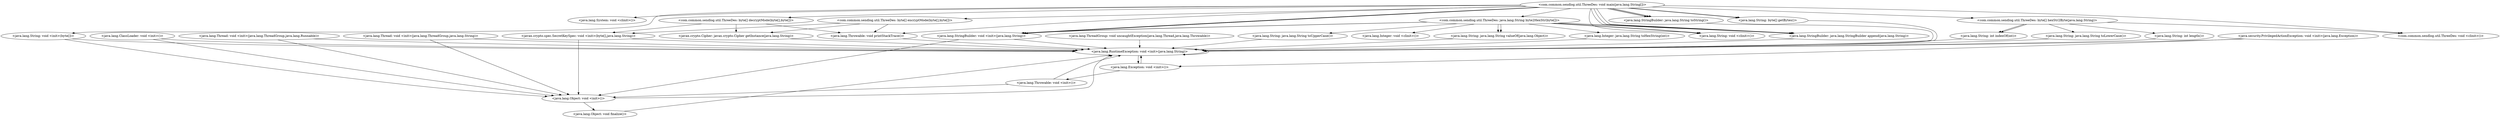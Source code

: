 digraph CallGraph {
"<com.common.sendlog.util.ThreeDes: void main(java.lang.String[])>" -> "<java.lang.System: void <clinit>()>";
"<com.common.sendlog.util.ThreeDes: void main(java.lang.String[])>" -> "<java.lang.String: void <init>(byte[])>";
"<com.common.sendlog.util.ThreeDes: void main(java.lang.String[])>" -> "<java.lang.StringBuilder: void <init>(java.lang.String)>";
"<com.common.sendlog.util.ThreeDes: void main(java.lang.String[])>" -> "<com.common.sendlog.util.ThreeDes: byte[] decryptMode(byte[],byte[])>";
"<com.common.sendlog.util.ThreeDes: void main(java.lang.String[])>" -> "<com.common.sendlog.util.ThreeDes: byte[] hexStr2Byte(java.lang.String)>";
"<com.common.sendlog.util.ThreeDes: void main(java.lang.String[])>" -> "<java.lang.StringBuilder: void <init>(java.lang.String)>";
"<com.common.sendlog.util.ThreeDes: void main(java.lang.String[])>" -> "<com.common.sendlog.util.ThreeDes: java.lang.String byte2HexStr(byte[])>";
"<com.common.sendlog.util.ThreeDes: void main(java.lang.String[])>" -> "<com.common.sendlog.util.ThreeDes: byte[] encryptMode(byte[],byte[])>";
"<com.common.sendlog.util.ThreeDes: void main(java.lang.String[])>" -> "<java.lang.StringBuilder: void <init>(java.lang.String)>";
"<com.common.sendlog.util.ThreeDes: void main(java.lang.String[])>" -> "<java.lang.String: void <clinit>()>";
"<com.common.sendlog.util.ThreeDes: void main(java.lang.String[])>" -> "<com.common.sendlog.util.ThreeDes: void <clinit>()>";
"<java.lang.ThreadGroup: void uncaughtException(java.lang.Thread,java.lang.Throwable)>" -> "<java.lang.RuntimeException: void <init>(java.lang.String)>";
"<java.lang.ClassLoader: void <init>()>" -> "<java.lang.Object: void <init>()>";
"<java.lang.ClassLoader: void <init>()>" -> "<java.lang.RuntimeException: void <init>(java.lang.String)>";
"<java.security.PrivilegedActionException: void <init>(java.lang.Exception)>" -> "<java.lang.Exception: void <init>()>";
"<java.security.PrivilegedActionException: void <init>(java.lang.Exception)>" -> "<java.lang.RuntimeException: void <init>(java.lang.String)>";
"<java.lang.Thread: void <init>(java.lang.ThreadGroup,java.lang.Runnable)>" -> "<java.lang.Object: void <init>()>";
"<java.lang.Thread: void <init>(java.lang.ThreadGroup,java.lang.Runnable)>" -> "<java.lang.RuntimeException: void <init>(java.lang.String)>";
"<java.lang.Thread: void <init>(java.lang.ThreadGroup,java.lang.String)>" -> "<java.lang.Object: void <init>()>";
"<java.lang.Thread: void <init>(java.lang.ThreadGroup,java.lang.String)>" -> "<java.lang.RuntimeException: void <init>(java.lang.String)>";
"<java.lang.String: void <init>(byte[])>" -> "<java.lang.Object: void <init>()>";
"<java.lang.String: void <init>(byte[])>" -> "<java.lang.RuntimeException: void <init>(java.lang.String)>";
"<java.lang.StringBuilder: void <init>(java.lang.String)>" -> "<java.lang.Object: void <init>()>";
"<java.lang.StringBuilder: void <init>(java.lang.String)>" -> "<java.lang.RuntimeException: void <init>(java.lang.String)>";
"<com.common.sendlog.util.ThreeDes: byte[] decryptMode(byte[],byte[])>" -> "<javax.crypto.spec.SecretKeySpec: void <init>(byte[],java.lang.String)>";
"<com.common.sendlog.util.ThreeDes: byte[] decryptMode(byte[],byte[])>" -> "<javax.crypto.Cipher: javax.crypto.Cipher getInstance(java.lang.String)>";
"<com.common.sendlog.util.ThreeDes: byte[] hexStr2Byte(java.lang.String)>" -> "<com.common.sendlog.util.ThreeDes: void <clinit>()>";
"<com.common.sendlog.util.ThreeDes: java.lang.String byte2HexStr(byte[])>" -> "<java.lang.Integer: void <clinit>()>";
"<com.common.sendlog.util.ThreeDes: java.lang.String byte2HexStr(byte[])>" -> "<java.lang.StringBuilder: void <init>(java.lang.String)>";
"<com.common.sendlog.util.ThreeDes: java.lang.String byte2HexStr(byte[])>" -> "<java.lang.String: java.lang.String valueOf(java.lang.Object)>";
"<com.common.sendlog.util.ThreeDes: java.lang.String byte2HexStr(byte[])>" -> "<java.lang.StringBuilder: void <init>(java.lang.String)>";
"<com.common.sendlog.util.ThreeDes: java.lang.String byte2HexStr(byte[])>" -> "<java.lang.String: java.lang.String valueOf(java.lang.Object)>";
"<com.common.sendlog.util.ThreeDes: java.lang.String byte2HexStr(byte[])>" -> "<java.lang.Integer: java.lang.String toHexString(int)>";
"<com.common.sendlog.util.ThreeDes: java.lang.String byte2HexStr(byte[])>" -> "<java.lang.String: void <clinit>()>";
"<com.common.sendlog.util.ThreeDes: java.lang.String byte2HexStr(byte[])>" -> "<java.lang.String: void <clinit>()>";
"<com.common.sendlog.util.ThreeDes: byte[] encryptMode(byte[],byte[])>" -> "<javax.crypto.spec.SecretKeySpec: void <init>(byte[],java.lang.String)>";
"<com.common.sendlog.util.ThreeDes: byte[] encryptMode(byte[],byte[])>" -> "<javax.crypto.Cipher: javax.crypto.Cipher getInstance(java.lang.String)>";
"<java.lang.RuntimeException: void <init>(java.lang.String)>" -> "<java.lang.Exception: void <init>()>";
"<java.lang.RuntimeException: void <init>(java.lang.String)>" -> "<java.lang.RuntimeException: void <init>(java.lang.String)>";
"<java.lang.Object: void <init>()>" -> "<java.lang.Object: void finalize()>";
"<java.lang.Object: void <init>()>" -> "<java.lang.RuntimeException: void <init>(java.lang.String)>";
"<java.lang.Exception: void <init>()>" -> "<java.lang.Throwable: void <init>()>";
"<java.lang.Exception: void <init>()>" -> "<java.lang.RuntimeException: void <init>(java.lang.String)>";
"<javax.crypto.spec.SecretKeySpec: void <init>(byte[],java.lang.String)>" -> "<java.lang.Object: void <init>()>";
"<javax.crypto.spec.SecretKeySpec: void <init>(byte[],java.lang.String)>" -> "<java.lang.RuntimeException: void <init>(java.lang.String)>";
"<javax.crypto.Cipher: javax.crypto.Cipher getInstance(java.lang.String)>" -> "<java.lang.RuntimeException: void <init>(java.lang.String)>";
"<java.lang.String: java.lang.String valueOf(java.lang.Object)>" -> "<java.lang.RuntimeException: void <init>(java.lang.String)>";
"<java.lang.Integer: java.lang.String toHexString(int)>" -> "<java.lang.RuntimeException: void <init>(java.lang.String)>";
"<java.lang.Object: void finalize()>" -> "<java.lang.RuntimeException: void <init>(java.lang.String)>";
"<java.lang.Throwable: void <init>()>" -> "<java.lang.Object: void <init>()>";
"<java.lang.Throwable: void <init>()>" -> "<java.lang.RuntimeException: void <init>(java.lang.String)>";
"<com.common.sendlog.util.ThreeDes: java.lang.String byte2HexStr(byte[])>" -> "<java.lang.StringBuilder: java.lang.StringBuilder append(java.lang.String)>";
"<com.common.sendlog.util.ThreeDes: java.lang.String byte2HexStr(byte[])>" -> "<java.lang.StringBuilder: java.lang.StringBuilder append(java.lang.String)>";
"<java.lang.StringBuilder: java.lang.StringBuilder append(java.lang.String)>" -> "<java.lang.RuntimeException: void <init>(java.lang.String)>";
"<com.common.sendlog.util.ThreeDes: byte[] encryptMode(byte[],byte[])>" -> "<java.lang.Throwable: void printStackTrace()>";
"<java.lang.Throwable: void printStackTrace()>" -> "<java.lang.RuntimeException: void <init>(java.lang.String)>";
"<com.common.sendlog.util.ThreeDes: byte[] decryptMode(byte[],byte[])>" -> "<java.lang.Throwable: void printStackTrace()>";
"<com.common.sendlog.util.ThreeDes: void main(java.lang.String[])>" -> "<java.lang.Throwable: void printStackTrace()>";
"<com.common.sendlog.util.ThreeDes: void main(java.lang.String[])>" -> "<java.lang.StringBuilder: java.lang.StringBuilder append(java.lang.String)>";
"<com.common.sendlog.util.ThreeDes: void main(java.lang.String[])>" -> "<java.lang.StringBuilder: java.lang.String toString()>";
"<com.common.sendlog.util.ThreeDes: void main(java.lang.String[])>" -> "<java.lang.StringBuilder: java.lang.StringBuilder append(java.lang.String)>";
"<com.common.sendlog.util.ThreeDes: void main(java.lang.String[])>" -> "<java.lang.StringBuilder: java.lang.String toString()>";
"<com.common.sendlog.util.ThreeDes: void main(java.lang.String[])>" -> "<java.lang.StringBuilder: java.lang.StringBuilder append(java.lang.String)>";
"<com.common.sendlog.util.ThreeDes: void main(java.lang.String[])>" -> "<java.lang.StringBuilder: java.lang.String toString()>";
"<java.lang.StringBuilder: java.lang.String toString()>" -> "<java.lang.RuntimeException: void <init>(java.lang.String)>";
"<com.common.sendlog.util.ThreeDes: java.lang.String byte2HexStr(byte[])>" -> "<java.lang.String: java.lang.String toUpperCase()>";
"<java.lang.String: java.lang.String toUpperCase()>" -> "<java.lang.RuntimeException: void <init>(java.lang.String)>";
"<com.common.sendlog.util.ThreeDes: void main(java.lang.String[])>" -> "<java.lang.String: byte[] getBytes()>";
"<com.common.sendlog.util.ThreeDes: void main(java.lang.String[])>" -> "<java.lang.String: byte[] getBytes()>";
"<java.lang.String: byte[] getBytes()>" -> "<java.lang.RuntimeException: void <init>(java.lang.String)>";
"<com.common.sendlog.util.ThreeDes: byte[] hexStr2Byte(java.lang.String)>" -> "<java.lang.String: java.lang.String toLowerCase()>";
"<com.common.sendlog.util.ThreeDes: byte[] hexStr2Byte(java.lang.String)>" -> "<java.lang.String: int length()>";
"<com.common.sendlog.util.ThreeDes: byte[] hexStr2Byte(java.lang.String)>" -> "<java.lang.String: int indexOf(int)>";
"<com.common.sendlog.util.ThreeDes: byte[] hexStr2Byte(java.lang.String)>" -> "<java.lang.String: int indexOf(int)>";
"<java.lang.String: java.lang.String toLowerCase()>" -> "<java.lang.RuntimeException: void <init>(java.lang.String)>";
"<java.lang.String: int length()>" -> "<java.lang.RuntimeException: void <init>(java.lang.String)>";
"<java.lang.String: int indexOf(int)>" -> "<java.lang.RuntimeException: void <init>(java.lang.String)>";
}
